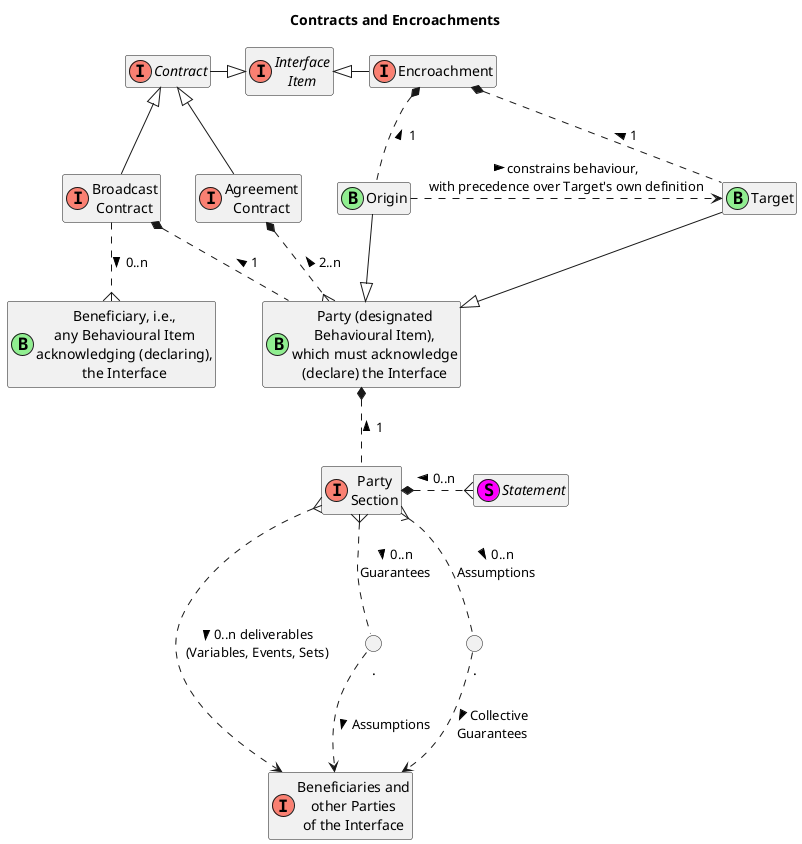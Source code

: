 @startuml
'header FORM-L Meta-Model
title "Contracts and Encroachments"
'footer Page 23
hide empty members

abstract class "Interface\nItem" as iItem << (I, Salmon) >>
abstract class Contract << (I, Salmon) >>
class Encroachment << (I, Salmon) >>
iItem <|-left- Contract
iItem <|-right- Encroachment

' Contracts
class "Broadcast\nContract" as bContract << (I, Salmon) >>
class "Agreement\nContract" as aContract << (I, Salmon) >>
Contract <|-- bContract
Contract <|-- aContract

' Broadcast Contracts
class "Beneficiary, i.e.,\nany Behavioural Item\nacknowledging (declaring),\nthe Interface" as Beneficiary << (B, LightGreen) >> 
bContract  ..{ Beneficiary : > 0..n

' Agreement Contracts
class "Party (designated\nBehavioural Item),\nwhich must acknowledge\n(declare) the Interface" as Party << (B, LightGreen) >> 
class "Party\nSection" as pSection << (I, Salmon) >> 
Party *.. pSection : < 1

abstract class Statement  << (S, Magenta) >>
pSection  *.right.{ Statement : < 0..n

class "Beneficiaries and\nother Parties\nof the Interface" as Parties << (I, Salmon) >>
circle "." as c1
circle "." as c2
pSection }..> Parties : > 0..n deliverables\n(Variables, Events, Sets)
pSection }.. c1 : > 0..n\nGuarantees
c1 ..> Parties : > Assumptions
pSection }.. c2 : > 0..n\nAssumptions
c2 ..> Parties : > Collective\nGuarantees

' Encroachments
class Origin << (B, LightGreen) >>
class Target << (B, LightGreen) >>
Encroachment  *.. Origin : < 1
Encroachment  *.. Target : < 1
Party <|-up- Origin 
Party <|-up- Target 
Origin .right.> Target : > constrains behaviour,\nwith precedence over Target's own definition
class "Party\nSection" as pSection << (I, Salmon) >>
bContract  *.. Party : < 1
aContract  *..{ Party : < 2..n

@enduml